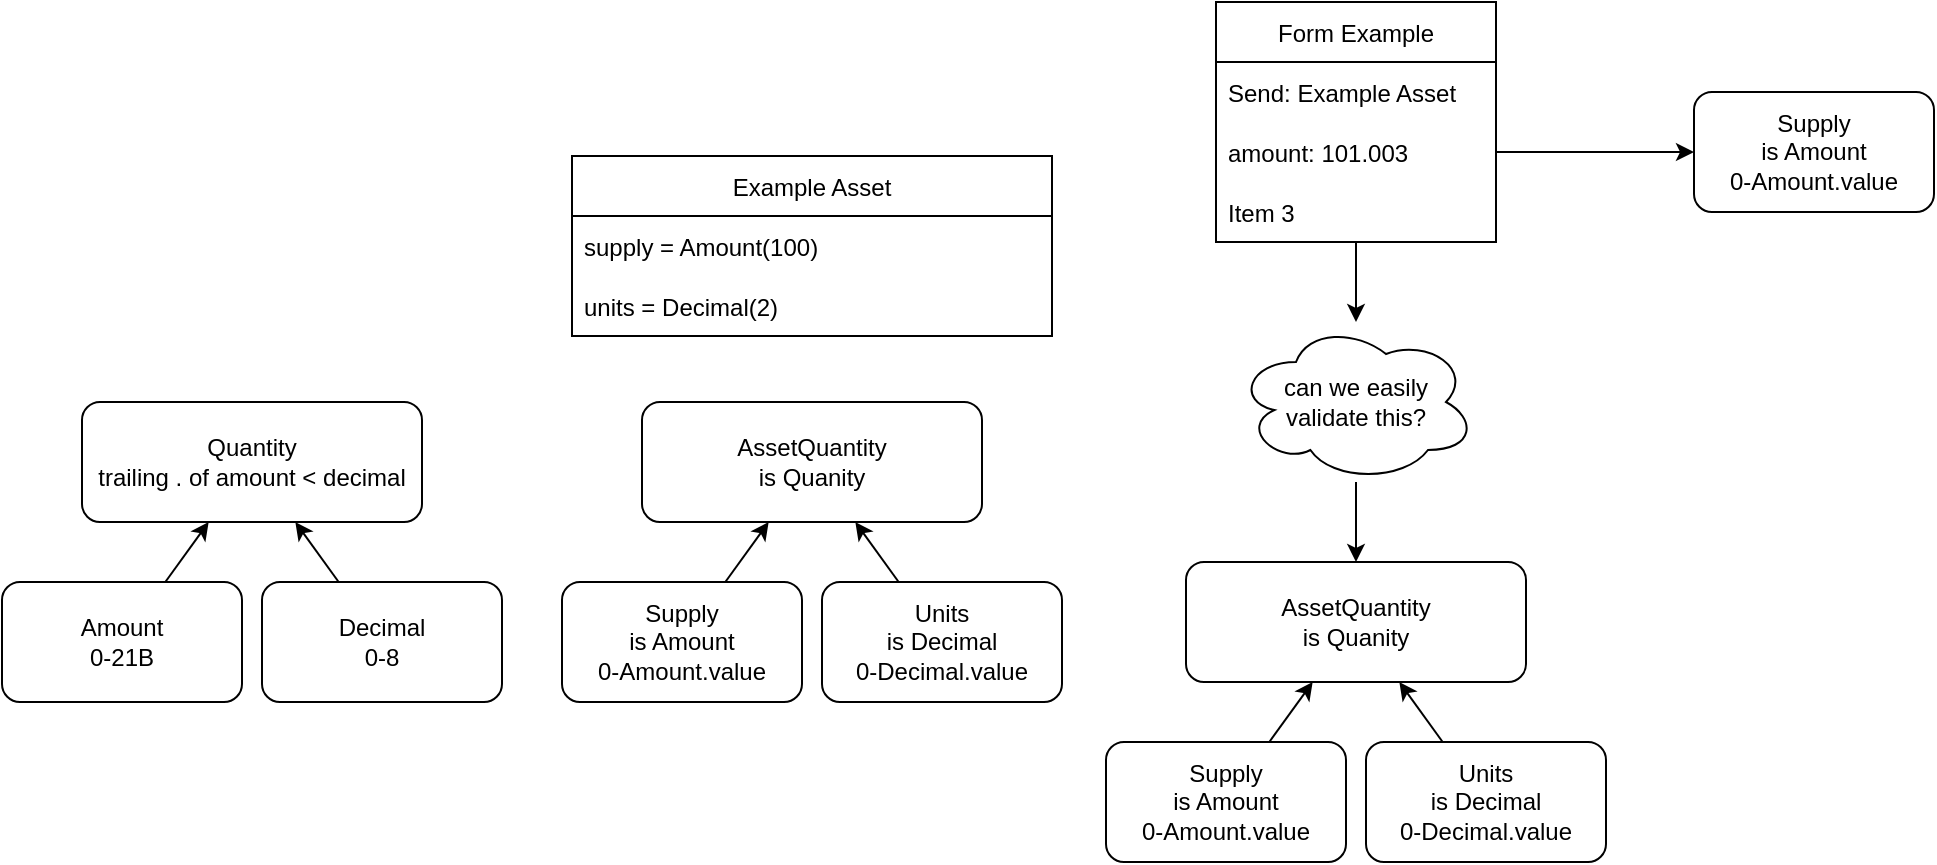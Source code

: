 <mxfile>
    <diagram id="BEqMTt2oGTFA8QabuI6W" name="Page-1">
        <mxGraphModel dx="1998" dy="472" grid="0" gridSize="10" guides="1" tooltips="1" connect="1" arrows="1" fold="1" page="1" pageScale="1" pageWidth="850" pageHeight="1100" math="0" shadow="0">
            <root>
                <mxCell id="0"/>
                <mxCell id="1" parent="0"/>
                <mxCell id="6" style="edgeStyle=none;html=1;" edge="1" parent="1" source="2" target="4">
                    <mxGeometry relative="1" as="geometry"/>
                </mxCell>
                <mxCell id="2" value="Amount&lt;br&gt;0-21B" style="rounded=1;whiteSpace=wrap;html=1;" vertex="1" parent="1">
                    <mxGeometry x="40" y="310" width="120" height="60" as="geometry"/>
                </mxCell>
                <mxCell id="4" value="Quantity&lt;br&gt;trailing . of amount &amp;lt; decimal" style="rounded=1;whiteSpace=wrap;html=1;" vertex="1" parent="1">
                    <mxGeometry x="80" y="220" width="170" height="60" as="geometry"/>
                </mxCell>
                <mxCell id="7" style="edgeStyle=none;html=1;" edge="1" parent="1" source="5" target="4">
                    <mxGeometry relative="1" as="geometry"/>
                </mxCell>
                <mxCell id="5" value="Decimal&lt;br&gt;0-8" style="rounded=1;whiteSpace=wrap;html=1;" vertex="1" parent="1">
                    <mxGeometry x="170" y="310" width="120" height="60" as="geometry"/>
                </mxCell>
                <mxCell id="8" value="AssetQuantity&lt;br&gt;is Quanity" style="rounded=1;whiteSpace=wrap;html=1;" vertex="1" parent="1">
                    <mxGeometry x="360" y="220" width="170" height="60" as="geometry"/>
                </mxCell>
                <mxCell id="12" style="edgeStyle=none;html=1;" edge="1" parent="1" source="10" target="8">
                    <mxGeometry relative="1" as="geometry"/>
                </mxCell>
                <mxCell id="10" value="Supply&lt;br&gt;is Amount&lt;br&gt;0-Amount.value" style="rounded=1;whiteSpace=wrap;html=1;" vertex="1" parent="1">
                    <mxGeometry x="320" y="310" width="120" height="60" as="geometry"/>
                </mxCell>
                <mxCell id="13" style="edgeStyle=none;html=1;" edge="1" parent="1" source="11" target="8">
                    <mxGeometry relative="1" as="geometry"/>
                </mxCell>
                <mxCell id="11" value="Units&lt;br&gt;is Decimal&lt;br&gt;0-Decimal.value" style="rounded=1;whiteSpace=wrap;html=1;" vertex="1" parent="1">
                    <mxGeometry x="450" y="310" width="120" height="60" as="geometry"/>
                </mxCell>
                <mxCell id="15" value="Example Asset" style="swimlane;fontStyle=0;childLayout=stackLayout;horizontal=1;startSize=30;horizontalStack=0;resizeParent=1;resizeParentMax=0;resizeLast=0;collapsible=1;marginBottom=0;" vertex="1" parent="1">
                    <mxGeometry x="325" y="97" width="240" height="90" as="geometry"/>
                </mxCell>
                <mxCell id="16" value="supply = Amount(100)" style="text;strokeColor=none;fillColor=none;align=left;verticalAlign=middle;spacingLeft=4;spacingRight=4;overflow=hidden;points=[[0,0.5],[1,0.5]];portConstraint=eastwest;rotatable=0;" vertex="1" parent="15">
                    <mxGeometry y="30" width="240" height="30" as="geometry"/>
                </mxCell>
                <mxCell id="17" value="units = Decimal(2)" style="text;strokeColor=none;fillColor=none;align=left;verticalAlign=middle;spacingLeft=4;spacingRight=4;overflow=hidden;points=[[0,0.5],[1,0.5]];portConstraint=eastwest;rotatable=0;" vertex="1" parent="15">
                    <mxGeometry y="60" width="240" height="30" as="geometry"/>
                </mxCell>
                <mxCell id="24" style="edgeStyle=none;html=1;" edge="1" parent="1" source="19" target="23">
                    <mxGeometry relative="1" as="geometry"/>
                </mxCell>
                <mxCell id="19" value="Form Example" style="swimlane;fontStyle=0;childLayout=stackLayout;horizontal=1;startSize=30;horizontalStack=0;resizeParent=1;resizeParentMax=0;resizeLast=0;collapsible=1;marginBottom=0;" vertex="1" parent="1">
                    <mxGeometry x="647" y="20" width="140" height="120" as="geometry"/>
                </mxCell>
                <mxCell id="20" value="Send: Example Asset" style="text;strokeColor=none;fillColor=none;align=left;verticalAlign=middle;spacingLeft=4;spacingRight=4;overflow=hidden;points=[[0,0.5],[1,0.5]];portConstraint=eastwest;rotatable=0;" vertex="1" parent="19">
                    <mxGeometry y="30" width="140" height="30" as="geometry"/>
                </mxCell>
                <mxCell id="21" value="amount: 101.003" style="text;strokeColor=none;fillColor=none;align=left;verticalAlign=middle;spacingLeft=4;spacingRight=4;overflow=hidden;points=[[0,0.5],[1,0.5]];portConstraint=eastwest;rotatable=0;" vertex="1" parent="19">
                    <mxGeometry y="60" width="140" height="30" as="geometry"/>
                </mxCell>
                <mxCell id="22" value="Item 3" style="text;strokeColor=none;fillColor=none;align=left;verticalAlign=middle;spacingLeft=4;spacingRight=4;overflow=hidden;points=[[0,0.5],[1,0.5]];portConstraint=eastwest;rotatable=0;" vertex="1" parent="19">
                    <mxGeometry y="90" width="140" height="30" as="geometry"/>
                </mxCell>
                <mxCell id="30" style="edgeStyle=none;html=1;" edge="1" parent="1" source="23" target="25">
                    <mxGeometry relative="1" as="geometry"/>
                </mxCell>
                <mxCell id="23" value="can we easily&lt;br&gt;validate this?" style="ellipse;shape=cloud;whiteSpace=wrap;html=1;" vertex="1" parent="1">
                    <mxGeometry x="657" y="180" width="120" height="80" as="geometry"/>
                </mxCell>
                <mxCell id="25" value="AssetQuantity&lt;br&gt;is Quanity" style="rounded=1;whiteSpace=wrap;html=1;" vertex="1" parent="1">
                    <mxGeometry x="632" y="300" width="170" height="60" as="geometry"/>
                </mxCell>
                <mxCell id="26" style="edgeStyle=none;html=1;" edge="1" parent="1" source="27" target="25">
                    <mxGeometry relative="1" as="geometry"/>
                </mxCell>
                <mxCell id="27" value="Supply&lt;br&gt;is Amount&lt;br&gt;0-Amount.value" style="rounded=1;whiteSpace=wrap;html=1;" vertex="1" parent="1">
                    <mxGeometry x="592" y="390" width="120" height="60" as="geometry"/>
                </mxCell>
                <mxCell id="28" style="edgeStyle=none;html=1;" edge="1" parent="1" source="29" target="25">
                    <mxGeometry relative="1" as="geometry"/>
                </mxCell>
                <mxCell id="29" value="Units&lt;br&gt;is Decimal&lt;br&gt;0-Decimal.value" style="rounded=1;whiteSpace=wrap;html=1;" vertex="1" parent="1">
                    <mxGeometry x="722" y="390" width="120" height="60" as="geometry"/>
                </mxCell>
                <mxCell id="31" style="edgeStyle=none;html=1;entryX=0;entryY=0.5;entryDx=0;entryDy=0;" edge="1" parent="1" source="21" target="32">
                    <mxGeometry relative="1" as="geometry">
                        <mxPoint x="916.963" y="95" as="targetPoint"/>
                    </mxGeometry>
                </mxCell>
                <mxCell id="32" value="Supply&lt;br&gt;is Amount&lt;br&gt;0-Amount.value" style="rounded=1;whiteSpace=wrap;html=1;" vertex="1" parent="1">
                    <mxGeometry x="886" y="65" width="120" height="60" as="geometry"/>
                </mxCell>
            </root>
        </mxGraphModel>
    </diagram>
</mxfile>